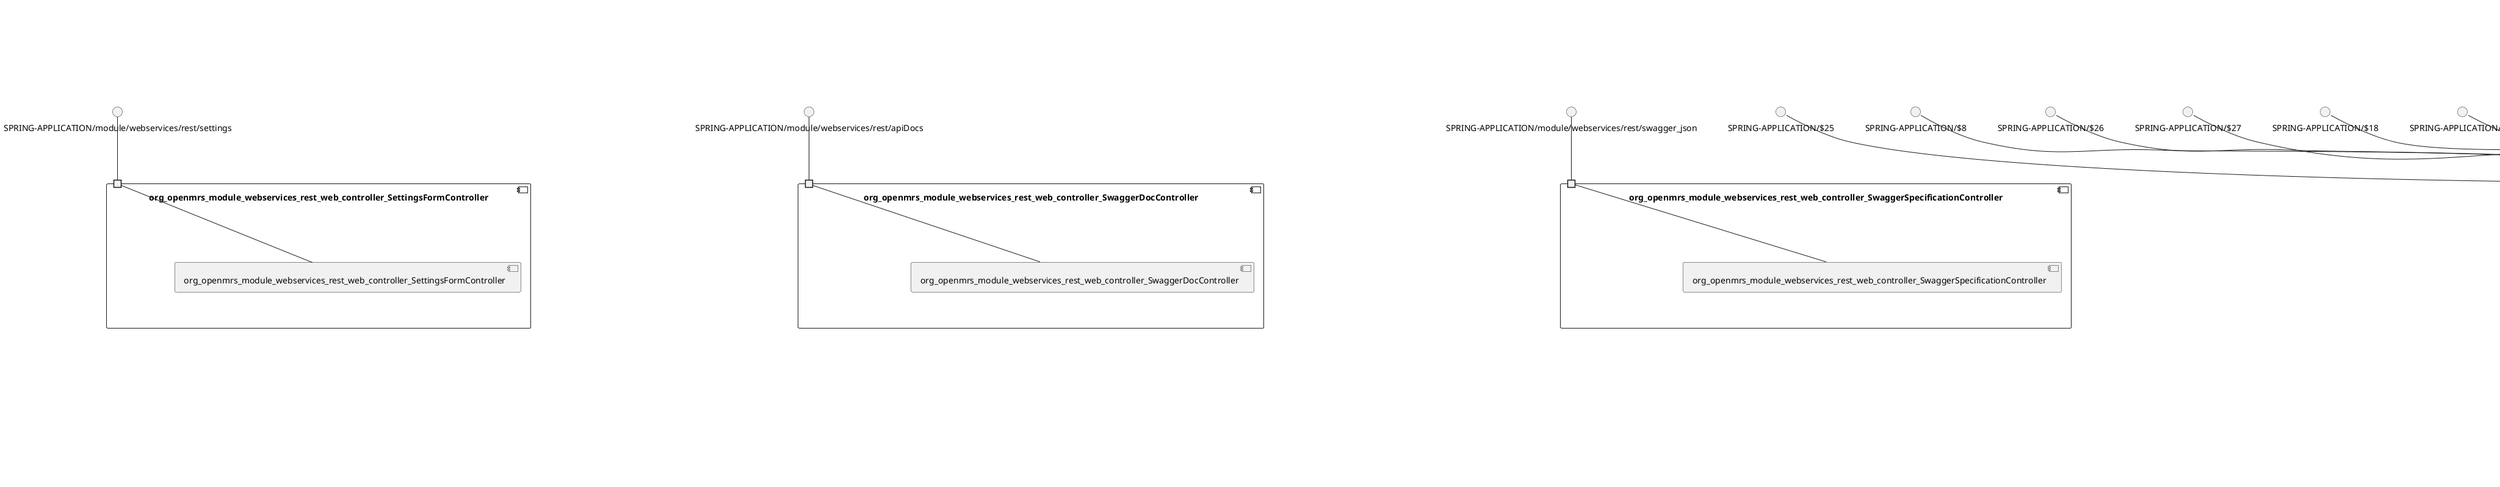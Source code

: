 @startuml
skinparam fixCircleLabelOverlapping true
skinparam componentStyle uml2
component "org_openmrs_module_webservices_rest_web_controller_SettingsFormController\n\n\n\n\n\n" {
[org_openmrs_module_webservices_rest_web_controller_SettingsFormController]
portin " " as org_openmrs_module_webservices_rest_web_controller_SettingsFormController_requires_SPRING_APPLICATION_module_webservices_rest_settings
"org_openmrs_module_webservices_rest_web_controller_SettingsFormController_requires_SPRING_APPLICATION_module_webservices_rest_settings"--[org_openmrs_module_webservices_rest_web_controller_SettingsFormController]
}
interface "SPRING-APPLICATION/module/webservices/rest/settings" as interface.SPRING_APPLICATION_module_webservices_rest_settings
interface.SPRING_APPLICATION_module_webservices_rest_settings--"org_openmrs_module_webservices_rest_web_controller_SettingsFormController_requires_SPRING_APPLICATION_module_webservices_rest_settings"
component "org_openmrs_module_webservices_rest_web_controller_SwaggerDocController\n\n\n\n\n\n" {
[org_openmrs_module_webservices_rest_web_controller_SwaggerDocController]
portin " " as org_openmrs_module_webservices_rest_web_controller_SwaggerDocController_requires_SPRING_APPLICATION_module_webservices_rest_apiDocs
"org_openmrs_module_webservices_rest_web_controller_SwaggerDocController_requires_SPRING_APPLICATION_module_webservices_rest_apiDocs"--[org_openmrs_module_webservices_rest_web_controller_SwaggerDocController]
}
interface "SPRING-APPLICATION/module/webservices/rest/apiDocs" as interface.SPRING_APPLICATION_module_webservices_rest_apiDocs
interface.SPRING_APPLICATION_module_webservices_rest_apiDocs--"org_openmrs_module_webservices_rest_web_controller_SwaggerDocController_requires_SPRING_APPLICATION_module_webservices_rest_apiDocs"
component "org_openmrs_module_webservices_rest_web_controller_SwaggerSpecificationController\n\n\n\n\n\n" {
[org_openmrs_module_webservices_rest_web_controller_SwaggerSpecificationController]
portin " " as org_openmrs_module_webservices_rest_web_controller_SwaggerSpecificationController_requires_SPRING_APPLICATION_module_webservices_rest_swagger_json
"org_openmrs_module_webservices_rest_web_controller_SwaggerSpecificationController_requires_SPRING_APPLICATION_module_webservices_rest_swagger_json"--[org_openmrs_module_webservices_rest_web_controller_SwaggerSpecificationController]
}
interface "SPRING-APPLICATION/module/webservices/rest/swagger_json" as interface.SPRING_APPLICATION_module_webservices_rest_swagger_json
interface.SPRING_APPLICATION_module_webservices_rest_swagger_json--"org_openmrs_module_webservices_rest_web_controller_SwaggerSpecificationController_requires_SPRING_APPLICATION_module_webservices_rest_swagger_json"
component "org_openmrs_module_webservices_rest_web_v1_0_controller\n\n\n\n\n\n" {
[org_openmrs_module_webservices_rest_web_v1_0_controller_BaseUriSetup]
[org_openmrs_module_webservices_rest_web_v1_0_controller_openmrs1_8_HL7MessageController1_8]
[org_openmrs_module_webservices_rest_web_v1_0_controller_MainSubResourceController]
[org_openmrs_module_webservices_rest_web_v1_0_controller_MainResourceController]
portin " " as org_openmrs_module_webservices_rest_web_v1_0_controller_requires_SPRING_APPLICATION_18
portin " " as org_openmrs_module_webservices_rest_web_v1_0_controller_requires_SPRING_APPLICATION_24
portin " " as org_openmrs_module_webservices_rest_web_v1_0_controller_requires_SPRING_APPLICATION_26
portin " " as org_openmrs_module_webservices_rest_web_v1_0_controller_requires_SPRING_APPLICATION_27
portin " " as org_openmrs_module_webservices_rest_web_v1_0_controller_requires_SPRING_APPLICATION_25
portin " " as org_openmrs_module_webservices_rest_web_v1_0_controller_requires_SPRING_APPLICATION_3
portin " " as org_openmrs_module_webservices_rest_web_v1_0_controller_requires_SPRING_APPLICATION_29
portin " " as org_openmrs_module_webservices_rest_web_v1_0_controller_requires_SPRING_APPLICATION_34
portin " " as org_openmrs_module_webservices_rest_web_v1_0_controller_requires_SPRING_APPLICATION_23
portin " " as org_openmrs_module_webservices_rest_web_v1_0_controller_requires_SPRING_APPLICATION_33
portin " " as org_openmrs_module_webservices_rest_web_v1_0_controller_requires_SPRING_APPLICATION_10
portin " " as org_openmrs_module_webservices_rest_web_v1_0_controller_requires_SPRING_APPLICATION_14
portin " " as org_openmrs_module_webservices_rest_web_v1_0_controller_requires_SPRING_APPLICATION_5
portin " " as org_openmrs_module_webservices_rest_web_v1_0_controller_requires_SPRING_APPLICATION_8
portin " " as org_openmrs_module_webservices_rest_web_v1_0_controller_requires_SPRING_APPLICATION_rest_v1_hl7
portin " " as org_openmrs_module_webservices_rest_web_v1_0_controller_requires_SPRING_APPLICATION_22
portin " " as org_openmrs_module_webservices_rest_web_v1_0_controller_requires_SPRING_APPLICATION_7
[org_openmrs_module_webservices_rest_web_v1_0_controller_MainResourceController]..>[org_openmrs_module_webservices_rest_web_v1_0_controller_BaseUriSetup] : requires
[org_openmrs_module_webservices_rest_web_v1_0_controller_openmrs1_8_HL7MessageController1_8]..>[org_openmrs_module_webservices_rest_web_v1_0_controller_MainResourceController] : requires
[org_openmrs_module_webservices_rest_web_v1_0_controller_MainSubResourceController]..>[org_openmrs_module_webservices_rest_web_v1_0_controller_BaseUriSetup] : requires
"org_openmrs_module_webservices_rest_web_v1_0_controller_requires_SPRING_APPLICATION_24"--[org_openmrs_module_webservices_rest_web_v1_0_controller_MainSubResourceController]
"org_openmrs_module_webservices_rest_web_v1_0_controller_requires_SPRING_APPLICATION_26"--[org_openmrs_module_webservices_rest_web_v1_0_controller_MainSubResourceController]
"org_openmrs_module_webservices_rest_web_v1_0_controller_requires_SPRING_APPLICATION_34"--[org_openmrs_module_webservices_rest_web_v1_0_controller_MainSubResourceController]
"org_openmrs_module_webservices_rest_web_v1_0_controller_requires_SPRING_APPLICATION_18"--[org_openmrs_module_webservices_rest_web_v1_0_controller_MainSubResourceController]
"org_openmrs_module_webservices_rest_web_v1_0_controller_requires_SPRING_APPLICATION_27"--[org_openmrs_module_webservices_rest_web_v1_0_controller_MainSubResourceController]
"org_openmrs_module_webservices_rest_web_v1_0_controller_requires_SPRING_APPLICATION_3"--[org_openmrs_module_webservices_rest_web_v1_0_controller_MainResourceController]
"org_openmrs_module_webservices_rest_web_v1_0_controller_requires_SPRING_APPLICATION_10"--[org_openmrs_module_webservices_rest_web_v1_0_controller_MainSubResourceController]
"org_openmrs_module_webservices_rest_web_v1_0_controller_requires_SPRING_APPLICATION_29"--[org_openmrs_module_webservices_rest_web_v1_0_controller_MainResourceController]
"org_openmrs_module_webservices_rest_web_v1_0_controller_requires_SPRING_APPLICATION_25"--[org_openmrs_module_webservices_rest_web_v1_0_controller_MainSubResourceController]
"org_openmrs_module_webservices_rest_web_v1_0_controller_requires_SPRING_APPLICATION_23"--[org_openmrs_module_webservices_rest_web_v1_0_controller_MainResourceController]
"org_openmrs_module_webservices_rest_web_v1_0_controller_requires_SPRING_APPLICATION_22"--[org_openmrs_module_webservices_rest_web_v1_0_controller_MainResourceController]
"org_openmrs_module_webservices_rest_web_v1_0_controller_requires_SPRING_APPLICATION_33"--[org_openmrs_module_webservices_rest_web_v1_0_controller_MainResourceController]
"org_openmrs_module_webservices_rest_web_v1_0_controller_requires_SPRING_APPLICATION_7"--[org_openmrs_module_webservices_rest_web_v1_0_controller_MainSubResourceController]
"org_openmrs_module_webservices_rest_web_v1_0_controller_requires_SPRING_APPLICATION_8"--[org_openmrs_module_webservices_rest_web_v1_0_controller_MainSubResourceController]
"org_openmrs_module_webservices_rest_web_v1_0_controller_requires_SPRING_APPLICATION_5"--[org_openmrs_module_webservices_rest_web_v1_0_controller_MainResourceController]
"org_openmrs_module_webservices_rest_web_v1_0_controller_requires_SPRING_APPLICATION_14"--[org_openmrs_module_webservices_rest_web_v1_0_controller_MainResourceController]
"org_openmrs_module_webservices_rest_web_v1_0_controller_requires_SPRING_APPLICATION_rest_v1_hl7"--[org_openmrs_module_webservices_rest_web_v1_0_controller_openmrs1_8_HL7MessageController1_8]
}
interface "SPRING-APPLICATION/$10" as interface.SPRING_APPLICATION_10
interface.SPRING_APPLICATION_10--"org_openmrs_module_webservices_rest_web_v1_0_controller_requires_SPRING_APPLICATION_10"
interface "SPRING-APPLICATION/$14" as interface.SPRING_APPLICATION_14
interface.SPRING_APPLICATION_14--"org_openmrs_module_webservices_rest_web_v1_0_controller_requires_SPRING_APPLICATION_14"
interface "SPRING-APPLICATION/$18" as interface.SPRING_APPLICATION_18
interface.SPRING_APPLICATION_18--"org_openmrs_module_webservices_rest_web_v1_0_controller_requires_SPRING_APPLICATION_18"
interface "SPRING-APPLICATION/$22" as interface.SPRING_APPLICATION_22
interface.SPRING_APPLICATION_22--"org_openmrs_module_webservices_rest_web_v1_0_controller_requires_SPRING_APPLICATION_22"
interface "SPRING-APPLICATION/$23" as interface.SPRING_APPLICATION_23
interface.SPRING_APPLICATION_23--"org_openmrs_module_webservices_rest_web_v1_0_controller_requires_SPRING_APPLICATION_23"
interface "SPRING-APPLICATION/$24" as interface.SPRING_APPLICATION_24
interface.SPRING_APPLICATION_24--"org_openmrs_module_webservices_rest_web_v1_0_controller_requires_SPRING_APPLICATION_24"
interface "SPRING-APPLICATION/$25" as interface.SPRING_APPLICATION_25
interface.SPRING_APPLICATION_25--"org_openmrs_module_webservices_rest_web_v1_0_controller_requires_SPRING_APPLICATION_25"
interface "SPRING-APPLICATION/$26" as interface.SPRING_APPLICATION_26
interface.SPRING_APPLICATION_26--"org_openmrs_module_webservices_rest_web_v1_0_controller_requires_SPRING_APPLICATION_26"
interface "SPRING-APPLICATION/$27" as interface.SPRING_APPLICATION_27
interface.SPRING_APPLICATION_27--"org_openmrs_module_webservices_rest_web_v1_0_controller_requires_SPRING_APPLICATION_27"
interface "SPRING-APPLICATION/$29" as interface.SPRING_APPLICATION_29
interface.SPRING_APPLICATION_29--"org_openmrs_module_webservices_rest_web_v1_0_controller_requires_SPRING_APPLICATION_29"
interface "SPRING-APPLICATION/$33" as interface.SPRING_APPLICATION_33
interface.SPRING_APPLICATION_33--"org_openmrs_module_webservices_rest_web_v1_0_controller_requires_SPRING_APPLICATION_33"
interface "SPRING-APPLICATION/$34" as interface.SPRING_APPLICATION_34
interface.SPRING_APPLICATION_34--"org_openmrs_module_webservices_rest_web_v1_0_controller_requires_SPRING_APPLICATION_34"
interface "SPRING-APPLICATION/$3" as interface.SPRING_APPLICATION_3
interface.SPRING_APPLICATION_3--"org_openmrs_module_webservices_rest_web_v1_0_controller_requires_SPRING_APPLICATION_3"
interface "SPRING-APPLICATION/$5" as interface.SPRING_APPLICATION_5
interface.SPRING_APPLICATION_5--"org_openmrs_module_webservices_rest_web_v1_0_controller_requires_SPRING_APPLICATION_5"
interface "SPRING-APPLICATION/$7" as interface.SPRING_APPLICATION_7
interface.SPRING_APPLICATION_7--"org_openmrs_module_webservices_rest_web_v1_0_controller_requires_SPRING_APPLICATION_7"
interface "SPRING-APPLICATION/$8" as interface.SPRING_APPLICATION_8
interface.SPRING_APPLICATION_8--"org_openmrs_module_webservices_rest_web_v1_0_controller_requires_SPRING_APPLICATION_8"
interface "SPRING-APPLICATION/rest/v1/hl7" as interface.SPRING_APPLICATION_rest_v1_hl7
interface.SPRING_APPLICATION_rest_v1_hl7--"org_openmrs_module_webservices_rest_web_v1_0_controller_requires_SPRING_APPLICATION_rest_v1_hl7"
component "org_openmrs_module_webservices_rest_web_v1_0_controller_BaseRestController\n\n\n\n\n\n" {
[org_openmrs_module_webservices_rest_web_v1_0_controller_BaseRestController]
}
component "org_openmrs_module_webservices_rest_web_v1_0_controller_UnknownResourceController\n\n\n\n\n\n" {
[org_openmrs_module_webservices_rest_web_v1_0_controller_UnknownResourceController]
portin " " as org_openmrs_module_webservices_rest_web_v1_0_controller_UnknownResourceController_requires_SPRING_APPLICATION_rest_unknownResource
"org_openmrs_module_webservices_rest_web_v1_0_controller_UnknownResourceController_requires_SPRING_APPLICATION_rest_unknownResource"--[org_openmrs_module_webservices_rest_web_v1_0_controller_UnknownResourceController]
}
interface "SPRING-APPLICATION/rest/unknownResource" as interface.SPRING_APPLICATION_rest_unknownResource
interface.SPRING_APPLICATION_rest_unknownResource--"org_openmrs_module_webservices_rest_web_v1_0_controller_UnknownResourceController_requires_SPRING_APPLICATION_rest_unknownResource"
component "org_openmrs_module_webservices_rest_web_v1_0_controller_openmrs1_8_ChangePasswordController1_8\n\n\n\n\n\n" {
[org_openmrs_module_webservices_rest_web_v1_0_controller_openmrs1_8_ChangePasswordController1_8]
portin " " as org_openmrs_module_webservices_rest_web_v1_0_controller_openmrs1_8_ChangePasswordController1_8_requires_SPRING_APPLICATION_21
portin " " as org_openmrs_module_webservices_rest_web_v1_0_controller_openmrs1_8_ChangePasswordController1_8_requires_SPRING_APPLICATION_11
"org_openmrs_module_webservices_rest_web_v1_0_controller_openmrs1_8_ChangePasswordController1_8_requires_SPRING_APPLICATION_21"--[org_openmrs_module_webservices_rest_web_v1_0_controller_openmrs1_8_ChangePasswordController1_8]
"org_openmrs_module_webservices_rest_web_v1_0_controller_openmrs1_8_ChangePasswordController1_8_requires_SPRING_APPLICATION_11"--[org_openmrs_module_webservices_rest_web_v1_0_controller_openmrs1_8_ChangePasswordController1_8]
}
interface "SPRING-APPLICATION/$11" as interface.SPRING_APPLICATION_11
interface.SPRING_APPLICATION_11--"org_openmrs_module_webservices_rest_web_v1_0_controller_openmrs1_8_ChangePasswordController1_8_requires_SPRING_APPLICATION_11"
interface "SPRING-APPLICATION/$21" as interface.SPRING_APPLICATION_21
interface.SPRING_APPLICATION_21--"org_openmrs_module_webservices_rest_web_v1_0_controller_openmrs1_8_ChangePasswordController1_8_requires_SPRING_APPLICATION_21"
component "org_openmrs_module_webservices_rest_web_v1_0_controller_openmrs1_8_ObsComplexValueController1_8\n\n\n\n\n\n" {
[org_openmrs_module_webservices_rest_web_v1_0_controller_openmrs1_8_ObsComplexValueController1_8]
portin " " as org_openmrs_module_webservices_rest_web_v1_0_controller_openmrs1_8_ObsComplexValueController1_8_requires_SPRING_APPLICATION_value
"org_openmrs_module_webservices_rest_web_v1_0_controller_openmrs1_8_ObsComplexValueController1_8_requires_SPRING_APPLICATION_value"--[org_openmrs_module_webservices_rest_web_v1_0_controller_openmrs1_8_ObsComplexValueController1_8]
}
interface "SPRING-APPLICATION/*/value" as interface.SPRING_APPLICATION_value
interface.SPRING_APPLICATION_value--"org_openmrs_module_webservices_rest_web_v1_0_controller_openmrs1_8_ObsComplexValueController1_8_requires_SPRING_APPLICATION_value"
component "org_openmrs_module_webservices_rest_web_v1_0_controller_openmrs1_9\n\n\n\n\n\n" {
[org_openmrs_module_webservices_rest_web_v1_0_controller_openmrs1_9_ClobDatatypeStorageController]
[org_openmrs_module_webservices_rest_web_v1_0_controller_openmrs1_9_FormResourceController1_9]
portin " " as org_openmrs_module_webservices_rest_web_v1_0_controller_openmrs1_9_requires_SPRING_APPLICATION_
portin " " as org_openmrs_module_webservices_rest_web_v1_0_controller_openmrs1_9_requires_SPRING_APPLICATION_rest_v1_form_value
portin " " as org_openmrs_module_webservices_rest_web_v1_0_controller_openmrs1_9_requires_SPRING_APPLICATION_30
portin " " as org_openmrs_module_webservices_rest_web_v1_0_controller_openmrs1_9_requires_SPRING_APPLICATION_12
[org_openmrs_module_webservices_rest_web_v1_0_controller_openmrs1_9_FormResourceController1_9]..>[org_openmrs_module_webservices_rest_web_v1_0_controller_openmrs1_9_ClobDatatypeStorageController] : requires
"org_openmrs_module_webservices_rest_web_v1_0_controller_openmrs1_9_requires_SPRING_APPLICATION_30"--[org_openmrs_module_webservices_rest_web_v1_0_controller_openmrs1_9_ClobDatatypeStorageController]
"org_openmrs_module_webservices_rest_web_v1_0_controller_openmrs1_9_requires_SPRING_APPLICATION_rest_v1_form_value"--[org_openmrs_module_webservices_rest_web_v1_0_controller_openmrs1_9_FormResourceController1_9]
"org_openmrs_module_webservices_rest_web_v1_0_controller_openmrs1_9_requires_SPRING_APPLICATION_12"--[org_openmrs_module_webservices_rest_web_v1_0_controller_openmrs1_9_ClobDatatypeStorageController]
"org_openmrs_module_webservices_rest_web_v1_0_controller_openmrs1_9_requires_SPRING_APPLICATION_"--[org_openmrs_module_webservices_rest_web_v1_0_controller_openmrs1_9_ClobDatatypeStorageController]
}
interface "SPRING-APPLICATION/$12" as interface.SPRING_APPLICATION_12
interface.SPRING_APPLICATION_12--"org_openmrs_module_webservices_rest_web_v1_0_controller_openmrs1_9_requires_SPRING_APPLICATION_12"
interface "SPRING-APPLICATION/$30" as interface.SPRING_APPLICATION_30
interface.SPRING_APPLICATION_30--"org_openmrs_module_webservices_rest_web_v1_0_controller_openmrs1_9_requires_SPRING_APPLICATION_30"
interface "SPRING-APPLICATION/" as interface.SPRING_APPLICATION_
interface.SPRING_APPLICATION_--"org_openmrs_module_webservices_rest_web_v1_0_controller_openmrs1_9_requires_SPRING_APPLICATION_"
interface "SPRING-APPLICATION/rest/v1/form/*/value" as interface.SPRING_APPLICATION_rest_v1_form_value
interface.SPRING_APPLICATION_rest_v1_form_value--"org_openmrs_module_webservices_rest_web_v1_0_controller_openmrs1_9_requires_SPRING_APPLICATION_rest_v1_form_value"
component "org_openmrs_module_webservices_rest_web_v1_0_controller_openmrs1_9_ConceptReferenceController1_9\n\n\n\n\n\n" {
[org_openmrs_module_webservices_rest_web_v1_0_controller_openmrs1_9_ConceptReferenceController1_9]
portin " " as org_openmrs_module_webservices_rest_web_v1_0_controller_openmrs1_9_ConceptReferenceController1_9_requires_SPRING_APPLICATION_4
"org_openmrs_module_webservices_rest_web_v1_0_controller_openmrs1_9_ConceptReferenceController1_9_requires_SPRING_APPLICATION_4"--[org_openmrs_module_webservices_rest_web_v1_0_controller_openmrs1_9_ConceptReferenceController1_9]
}
interface "SPRING-APPLICATION/$4" as interface.SPRING_APPLICATION_4
interface.SPRING_APPLICATION_4--"org_openmrs_module_webservices_rest_web_v1_0_controller_openmrs1_9_ConceptReferenceController1_9_requires_SPRING_APPLICATION_4"
component "org_openmrs_module_webservices_rest_web_v1_0_controller_openmrs1_9_SessionController1_9\n\n\n\n\n\n" {
[org_openmrs_module_webservices_rest_web_v1_0_controller_openmrs1_9_SessionController1_9]
portin " " as org_openmrs_module_webservices_rest_web_v1_0_controller_openmrs1_9_SessionController1_9_requires_SPRING_APPLICATION_16
portin " " as org_openmrs_module_webservices_rest_web_v1_0_controller_openmrs1_9_SessionController1_9_requires_SPRING_APPLICATION_13
portin " " as org_openmrs_module_webservices_rest_web_v1_0_controller_openmrs1_9_SessionController1_9_requires_SPRING_APPLICATION_32
"org_openmrs_module_webservices_rest_web_v1_0_controller_openmrs1_9_SessionController1_9_requires_SPRING_APPLICATION_16"--[org_openmrs_module_webservices_rest_web_v1_0_controller_openmrs1_9_SessionController1_9]
"org_openmrs_module_webservices_rest_web_v1_0_controller_openmrs1_9_SessionController1_9_requires_SPRING_APPLICATION_13"--[org_openmrs_module_webservices_rest_web_v1_0_controller_openmrs1_9_SessionController1_9]
"org_openmrs_module_webservices_rest_web_v1_0_controller_openmrs1_9_SessionController1_9_requires_SPRING_APPLICATION_32"--[org_openmrs_module_webservices_rest_web_v1_0_controller_openmrs1_9_SessionController1_9]
}
interface "SPRING-APPLICATION/$13" as interface.SPRING_APPLICATION_13
interface.SPRING_APPLICATION_13--"org_openmrs_module_webservices_rest_web_v1_0_controller_openmrs1_9_SessionController1_9_requires_SPRING_APPLICATION_13"
interface "SPRING-APPLICATION/$16" as interface.SPRING_APPLICATION_16
interface.SPRING_APPLICATION_16--"org_openmrs_module_webservices_rest_web_v1_0_controller_openmrs1_9_SessionController1_9_requires_SPRING_APPLICATION_16"
interface "SPRING-APPLICATION/$32" as interface.SPRING_APPLICATION_32
interface.SPRING_APPLICATION_32--"org_openmrs_module_webservices_rest_web_v1_0_controller_openmrs1_9_SessionController1_9_requires_SPRING_APPLICATION_32"
component "org_openmrs_module_webservices_rest_web_v1_0_controller_openmrs2_0_AddressTemplateController2_0\n\n\n\n\n\n" {
[org_openmrs_module_webservices_rest_web_v1_0_controller_openmrs2_0_AddressTemplateController2_0]
portin " " as org_openmrs_module_webservices_rest_web_v1_0_controller_openmrs2_0_AddressTemplateController2_0_requires_SPRING_APPLICATION_36
"org_openmrs_module_webservices_rest_web_v1_0_controller_openmrs2_0_AddressTemplateController2_0_requires_SPRING_APPLICATION_36"--[org_openmrs_module_webservices_rest_web_v1_0_controller_openmrs2_0_AddressTemplateController2_0]
}
interface "SPRING-APPLICATION/$36" as interface.SPRING_APPLICATION_36
interface.SPRING_APPLICATION_36--"org_openmrs_module_webservices_rest_web_v1_0_controller_openmrs2_0_AddressTemplateController2_0_requires_SPRING_APPLICATION_36"
component "org_openmrs_module_webservices_rest_web_v1_0_controller_openmrs2_0_ClearDbCacheController2_0\n\n\n\n\n\n" {
[org_openmrs_module_webservices_rest_web_v1_0_controller_openmrs2_0_ClearDbCacheController2_0]
portin " " as org_openmrs_module_webservices_rest_web_v1_0_controller_openmrs2_0_ClearDbCacheController2_0_requires_SPRING_APPLICATION_6
"org_openmrs_module_webservices_rest_web_v1_0_controller_openmrs2_0_ClearDbCacheController2_0_requires_SPRING_APPLICATION_6"--[org_openmrs_module_webservices_rest_web_v1_0_controller_openmrs2_0_ClearDbCacheController2_0]
}
interface "SPRING-APPLICATION/$6" as interface.SPRING_APPLICATION_6
interface.SPRING_APPLICATION_6--"org_openmrs_module_webservices_rest_web_v1_0_controller_openmrs2_0_ClearDbCacheController2_0_requires_SPRING_APPLICATION_6"
component "org_openmrs_module_webservices_rest_web_v1_0_controller_openmrs2_0_ImplementationIdController2_0\n\n\n\n\n\n" {
[org_openmrs_module_webservices_rest_web_v1_0_controller_openmrs2_0_ImplementationIdController2_0]
portin " " as org_openmrs_module_webservices_rest_web_v1_0_controller_openmrs2_0_ImplementationIdController2_0_requires_SPRING_APPLICATION_35
portin " " as org_openmrs_module_webservices_rest_web_v1_0_controller_openmrs2_0_ImplementationIdController2_0_requires_SPRING_APPLICATION_17
"org_openmrs_module_webservices_rest_web_v1_0_controller_openmrs2_0_ImplementationIdController2_0_requires_SPRING_APPLICATION_35"--[org_openmrs_module_webservices_rest_web_v1_0_controller_openmrs2_0_ImplementationIdController2_0]
"org_openmrs_module_webservices_rest_web_v1_0_controller_openmrs2_0_ImplementationIdController2_0_requires_SPRING_APPLICATION_17"--[org_openmrs_module_webservices_rest_web_v1_0_controller_openmrs2_0_ImplementationIdController2_0]
}
interface "SPRING-APPLICATION/$17" as interface.SPRING_APPLICATION_17
interface.SPRING_APPLICATION_17--"org_openmrs_module_webservices_rest_web_v1_0_controller_openmrs2_0_ImplementationIdController2_0_requires_SPRING_APPLICATION_17"
interface "SPRING-APPLICATION/$35" as interface.SPRING_APPLICATION_35
interface.SPRING_APPLICATION_35--"org_openmrs_module_webservices_rest_web_v1_0_controller_openmrs2_0_ImplementationIdController2_0_requires_SPRING_APPLICATION_35"
component "org_openmrs_module_webservices_rest_web_v1_0_controller_openmrs2_0_LocaleAndThemeConfigurationController2_0\n\n\n\n\n\n" {
[org_openmrs_module_webservices_rest_web_v1_0_controller_openmrs2_0_LocaleAndThemeConfigurationController2_0]
portin " " as org_openmrs_module_webservices_rest_web_v1_0_controller_openmrs2_0_LocaleAndThemeConfigurationController2_0_requires_SPRING_APPLICATION_28
portin " " as org_openmrs_module_webservices_rest_web_v1_0_controller_openmrs2_0_LocaleAndThemeConfigurationController2_0_requires_SPRING_APPLICATION_9
"org_openmrs_module_webservices_rest_web_v1_0_controller_openmrs2_0_LocaleAndThemeConfigurationController2_0_requires_SPRING_APPLICATION_9"--[org_openmrs_module_webservices_rest_web_v1_0_controller_openmrs2_0_LocaleAndThemeConfigurationController2_0]
"org_openmrs_module_webservices_rest_web_v1_0_controller_openmrs2_0_LocaleAndThemeConfigurationController2_0_requires_SPRING_APPLICATION_28"--[org_openmrs_module_webservices_rest_web_v1_0_controller_openmrs2_0_LocaleAndThemeConfigurationController2_0]
}
interface "SPRING-APPLICATION/$28" as interface.SPRING_APPLICATION_28
interface.SPRING_APPLICATION_28--"org_openmrs_module_webservices_rest_web_v1_0_controller_openmrs2_0_LocaleAndThemeConfigurationController2_0_requires_SPRING_APPLICATION_28"
interface "SPRING-APPLICATION/$9" as interface.SPRING_APPLICATION_9
interface.SPRING_APPLICATION_9--"org_openmrs_module_webservices_rest_web_v1_0_controller_openmrs2_0_LocaleAndThemeConfigurationController2_0_requires_SPRING_APPLICATION_9"
component "org_openmrs_module_webservices_rest_web_v1_0_controller_openmrs2_0_LoggedInUsersController2_0\n\n\n\n\n\n" {
[org_openmrs_module_webservices_rest_web_v1_0_controller_openmrs2_0_LoggedInUsersController2_0]
portin " " as org_openmrs_module_webservices_rest_web_v1_0_controller_openmrs2_0_LoggedInUsersController2_0_requires_SPRING_APPLICATION_38
"org_openmrs_module_webservices_rest_web_v1_0_controller_openmrs2_0_LoggedInUsersController2_0_requires_SPRING_APPLICATION_38"--[org_openmrs_module_webservices_rest_web_v1_0_controller_openmrs2_0_LoggedInUsersController2_0]
}
interface "SPRING-APPLICATION/$38" as interface.SPRING_APPLICATION_38
interface.SPRING_APPLICATION_38--"org_openmrs_module_webservices_rest_web_v1_0_controller_openmrs2_0_LoggedInUsersController2_0_requires_SPRING_APPLICATION_38"
component "org_openmrs_module_webservices_rest_web_v1_0_controller_openmrs2_0_NameTemplateController2_0\n\n\n\n\n\n" {
[org_openmrs_module_webservices_rest_web_v1_0_controller_openmrs2_0_NameTemplateController2_0]
portin " " as org_openmrs_module_webservices_rest_web_v1_0_controller_openmrs2_0_NameTemplateController2_0_requires_SPRING_APPLICATION_2
"org_openmrs_module_webservices_rest_web_v1_0_controller_openmrs2_0_NameTemplateController2_0_requires_SPRING_APPLICATION_2"--[org_openmrs_module_webservices_rest_web_v1_0_controller_openmrs2_0_NameTemplateController2_0]
}
interface "SPRING-APPLICATION/$2" as interface.SPRING_APPLICATION_2
interface.SPRING_APPLICATION_2--"org_openmrs_module_webservices_rest_web_v1_0_controller_openmrs2_0_NameTemplateController2_0_requires_SPRING_APPLICATION_2"
component "org_openmrs_module_webservices_rest_web_v1_0_controller_openmrs2_0_SearchIndexController2_0\n\n\n\n\n\n" {
[org_openmrs_module_webservices_rest_web_v1_0_controller_openmrs2_0_SearchIndexController2_0]
portin " " as org_openmrs_module_webservices_rest_web_v1_0_controller_openmrs2_0_SearchIndexController2_0_requires_SPRING_APPLICATION_20
"org_openmrs_module_webservices_rest_web_v1_0_controller_openmrs2_0_SearchIndexController2_0_requires_SPRING_APPLICATION_20"--[org_openmrs_module_webservices_rest_web_v1_0_controller_openmrs2_0_SearchIndexController2_0]
}
interface "SPRING-APPLICATION/$20" as interface.SPRING_APPLICATION_20
interface.SPRING_APPLICATION_20--"org_openmrs_module_webservices_rest_web_v1_0_controller_openmrs2_0_SearchIndexController2_0_requires_SPRING_APPLICATION_20"
component "org_openmrs_module_webservices_rest_web_v1_0_controller_openmrs2_0_VisitConfigurationController2_0\n\n\n\n\n\n" {
[org_openmrs_module_webservices_rest_web_v1_0_controller_openmrs2_0_VisitConfigurationController2_0]
portin " " as org_openmrs_module_webservices_rest_web_v1_0_controller_openmrs2_0_VisitConfigurationController2_0_requires_SPRING_APPLICATION_19
portin " " as org_openmrs_module_webservices_rest_web_v1_0_controller_openmrs2_0_VisitConfigurationController2_0_requires_SPRING_APPLICATION_15
"org_openmrs_module_webservices_rest_web_v1_0_controller_openmrs2_0_VisitConfigurationController2_0_requires_SPRING_APPLICATION_15"--[org_openmrs_module_webservices_rest_web_v1_0_controller_openmrs2_0_VisitConfigurationController2_0]
"org_openmrs_module_webservices_rest_web_v1_0_controller_openmrs2_0_VisitConfigurationController2_0_requires_SPRING_APPLICATION_19"--[org_openmrs_module_webservices_rest_web_v1_0_controller_openmrs2_0_VisitConfigurationController2_0]
}
interface "SPRING-APPLICATION/$15" as interface.SPRING_APPLICATION_15
interface.SPRING_APPLICATION_15--"org_openmrs_module_webservices_rest_web_v1_0_controller_openmrs2_0_VisitConfigurationController2_0_requires_SPRING_APPLICATION_15"
interface "SPRING-APPLICATION/$19" as interface.SPRING_APPLICATION_19
interface.SPRING_APPLICATION_19--"org_openmrs_module_webservices_rest_web_v1_0_controller_openmrs2_0_VisitConfigurationController2_0_requires_SPRING_APPLICATION_19"
component "org_openmrs_module_webservices_rest_web_v1_0_controller_openmrs2_2_PasswordResetController2_2\n\n\n\n\n\n" {
[org_openmrs_module_webservices_rest_web_v1_0_controller_openmrs2_2_PasswordResetController2_2]
portin " " as org_openmrs_module_webservices_rest_web_v1_0_controller_openmrs2_2_PasswordResetController2_2_requires_SPRING_APPLICATION_37
portin " " as org_openmrs_module_webservices_rest_web_v1_0_controller_openmrs2_2_PasswordResetController2_2_requires_SPRING_APPLICATION_31
"org_openmrs_module_webservices_rest_web_v1_0_controller_openmrs2_2_PasswordResetController2_2_requires_SPRING_APPLICATION_31"--[org_openmrs_module_webservices_rest_web_v1_0_controller_openmrs2_2_PasswordResetController2_2]
"org_openmrs_module_webservices_rest_web_v1_0_controller_openmrs2_2_PasswordResetController2_2_requires_SPRING_APPLICATION_37"--[org_openmrs_module_webservices_rest_web_v1_0_controller_openmrs2_2_PasswordResetController2_2]
}
interface "SPRING-APPLICATION/$31" as interface.SPRING_APPLICATION_31
interface.SPRING_APPLICATION_31--"org_openmrs_module_webservices_rest_web_v1_0_controller_openmrs2_2_PasswordResetController2_2_requires_SPRING_APPLICATION_31"
interface "SPRING-APPLICATION/$37" as interface.SPRING_APPLICATION_37
interface.SPRING_APPLICATION_37--"org_openmrs_module_webservices_rest_web_v1_0_controller_openmrs2_2_PasswordResetController2_2_requires_SPRING_APPLICATION_37"
interface "org_openmrs_module_webservices_rest_web_api_RestService" as interface.org_openmrs_module_webservices_rest_web_api_RestService
interface.org_openmrs_module_webservices_rest_web_api_RestService--[org_openmrs_module_webservices_rest_web_api_RestService_Provider]
interface "org_openmrs_module_webservices_rest_web_v1_0_controller_openmrs1_8_ObsService" as interface.org_openmrs_module_webservices_rest_web_v1_0_controller_openmrs1_8_ObsService
interface.org_openmrs_module_webservices_rest_web_v1_0_controller_openmrs1_8_ObsService--[org_openmrs_module_webservices_rest_web_v1_0_controller_openmrs1_8_ObsService_Provider]
interface "org_openmrs_module_webservices_rest_web_v1_0_controller_openmrs1_8_UserService" as interface.org_openmrs_module_webservices_rest_web_v1_0_controller_openmrs1_8_UserService
interface.org_openmrs_module_webservices_rest_web_v1_0_controller_openmrs1_8_UserService--[org_openmrs_module_webservices_rest_web_v1_0_controller_openmrs1_8_UserService_Provider]
interface "org_openmrs_module_webservices_rest_web_v1_0_controller_openmrs1_9_DatatypeService" as interface.org_openmrs_module_webservices_rest_web_v1_0_controller_openmrs1_9_DatatypeService
interface.org_openmrs_module_webservices_rest_web_v1_0_controller_openmrs1_9_DatatypeService--[org_openmrs_module_webservices_rest_web_v1_0_controller_openmrs1_9_DatatypeService_Provider]
interface "org_openmrs_module_webservices_rest_web_v1_0_controller_openmrs1_9_FormService" as interface.org_openmrs_module_webservices_rest_web_v1_0_controller_openmrs1_9_FormService
interface.org_openmrs_module_webservices_rest_web_v1_0_controller_openmrs1_9_FormService--[org_openmrs_module_webservices_rest_web_v1_0_controller_openmrs1_9_FormService_Provider]
interface "org_openmrs_module_webservices_rest_web_v1_0_controller_openmrs2_2_UserService" as interface.org_openmrs_module_webservices_rest_web_v1_0_controller_openmrs2_2_UserService
interface.org_openmrs_module_webservices_rest_web_v1_0_controller_openmrs2_2_UserService--[org_openmrs_module_webservices_rest_web_v1_0_controller_openmrs2_2_UserService_Provider]

@enduml
